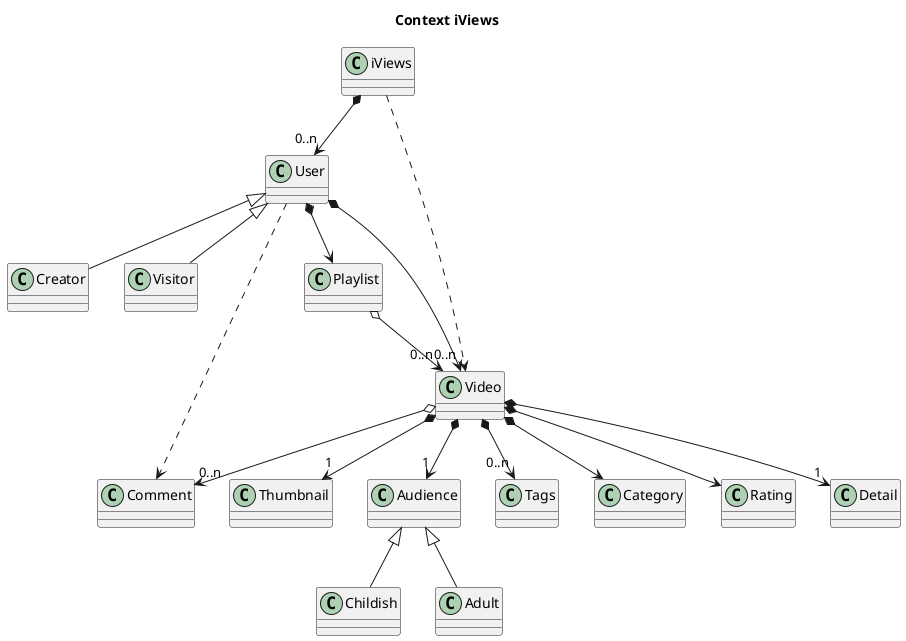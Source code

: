 @startuml YouViewContext
title Context iViews

iViews *--> "0..n" User
iViews ..> Video

User <|-- Creator
User <|-- Visitor
User *--> "0..n" Video
User ..> Comment
User *--> Playlist

Video *--> "1" Detail
Video *--> "1" Thumbnail
Video *--> "1" Audience
Video o--> "0..n" Comment
Video *--> "0..n" Tags
Video *--> Category
Video *--> Rating

Playlist o--> "0..n" Video

Audience <|-- Childish
Audience <|-- Adult

@enduml
